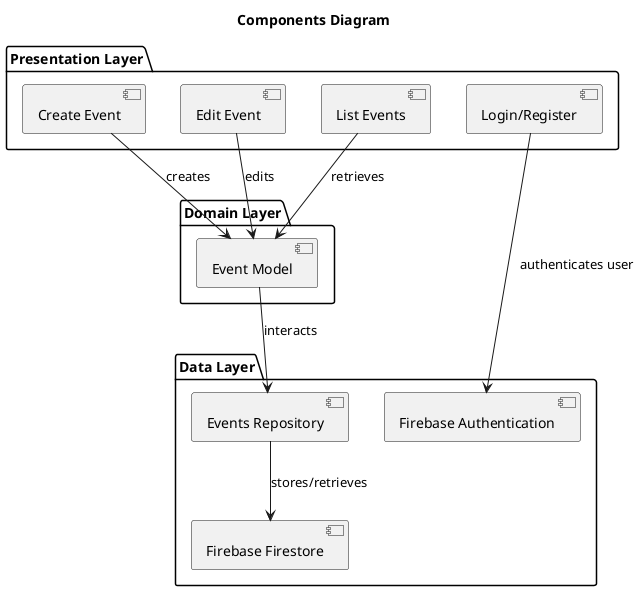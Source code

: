 @startuml
title "Components Diagram"

package "Presentation Layer" {
    [Create Event] 
    [Edit Event] 
    [List Events] 
    [Login/Register]
}

package "Domain Layer" {
    [Event Model] 
}

package "Data Layer" {
    [Events Repository] 
    [Firebase Firestore] 
    [Firebase Authentication] 
}

[Create Event] --> [Event Model] : creates
[Edit Event] --> [Event Model] : edits
[List Events] --> [Event Model] : retrieves

[Event Model] --> [Events Repository] : interacts
[Events Repository] --> [Firebase Firestore] : stores/retrieves
[Login/Register] --> [Firebase Authentication] : authenticates user
@enduml
